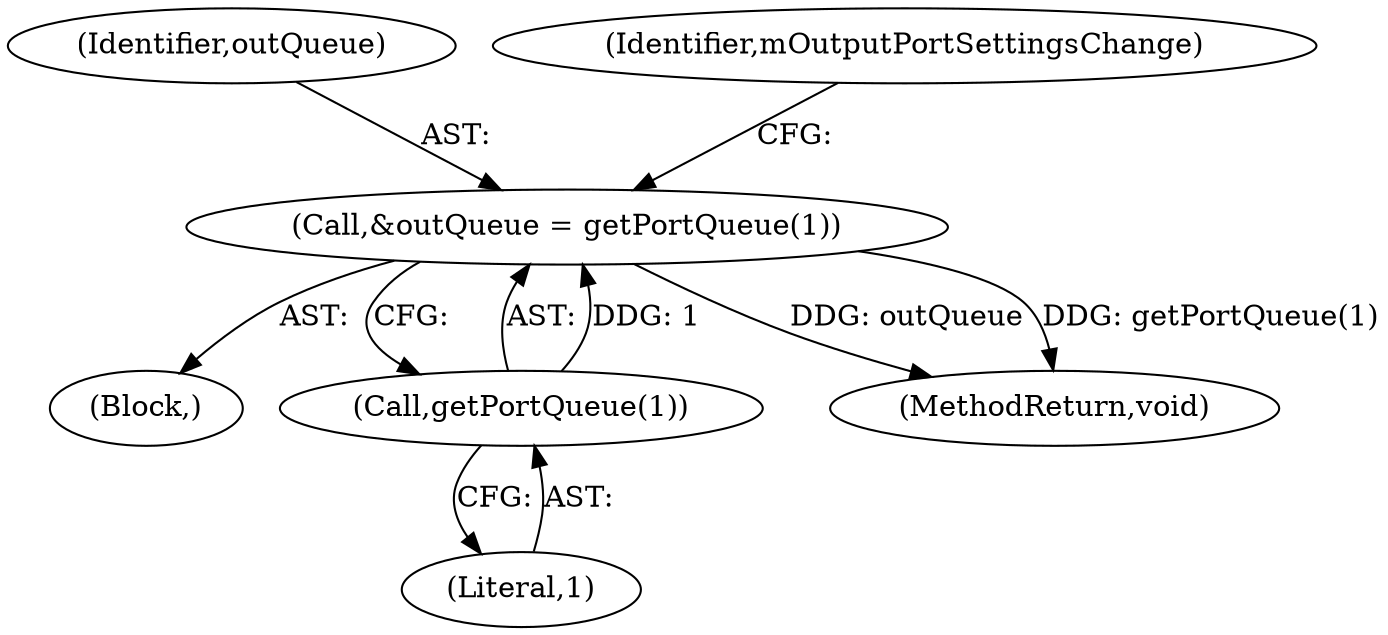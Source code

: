 digraph "0_Android_4e32001e4196f39ddd0b86686ae0231c8f5ed944_0@pointer" {
"1000109" [label="(Call,&outQueue = getPortQueue(1))"];
"1000111" [label="(Call,getPortQueue(1))"];
"1000109" [label="(Call,&outQueue = getPortQueue(1))"];
"1000111" [label="(Call,getPortQueue(1))"];
"1000102" [label="(Block,)"];
"1000110" [label="(Identifier,outQueue)"];
"1000112" [label="(Literal,1)"];
"1000115" [label="(Identifier,mOutputPortSettingsChange)"];
"1000630" [label="(MethodReturn,void)"];
"1000109" -> "1000102"  [label="AST: "];
"1000109" -> "1000111"  [label="CFG: "];
"1000110" -> "1000109"  [label="AST: "];
"1000111" -> "1000109"  [label="AST: "];
"1000115" -> "1000109"  [label="CFG: "];
"1000109" -> "1000630"  [label="DDG: outQueue"];
"1000109" -> "1000630"  [label="DDG: getPortQueue(1)"];
"1000111" -> "1000109"  [label="DDG: 1"];
"1000111" -> "1000112"  [label="CFG: "];
"1000112" -> "1000111"  [label="AST: "];
}
